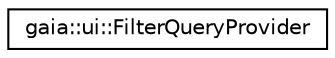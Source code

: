 digraph G
{
  edge [fontname="Helvetica",fontsize="10",labelfontname="Helvetica",labelfontsize="10"];
  node [fontname="Helvetica",fontsize="10",shape=record];
  rankdir=LR;
  Node1 [label="gaia::ui::FilterQueryProvider",height=0.2,width=0.4,color="black", fillcolor="white", style="filled",URL="$d9/de5/classgaia_1_1ui_1_1_filter_query_provider.html",tooltip="This class can be used by external clients of CursorListItemProvider to define how the content of the..."];
}

